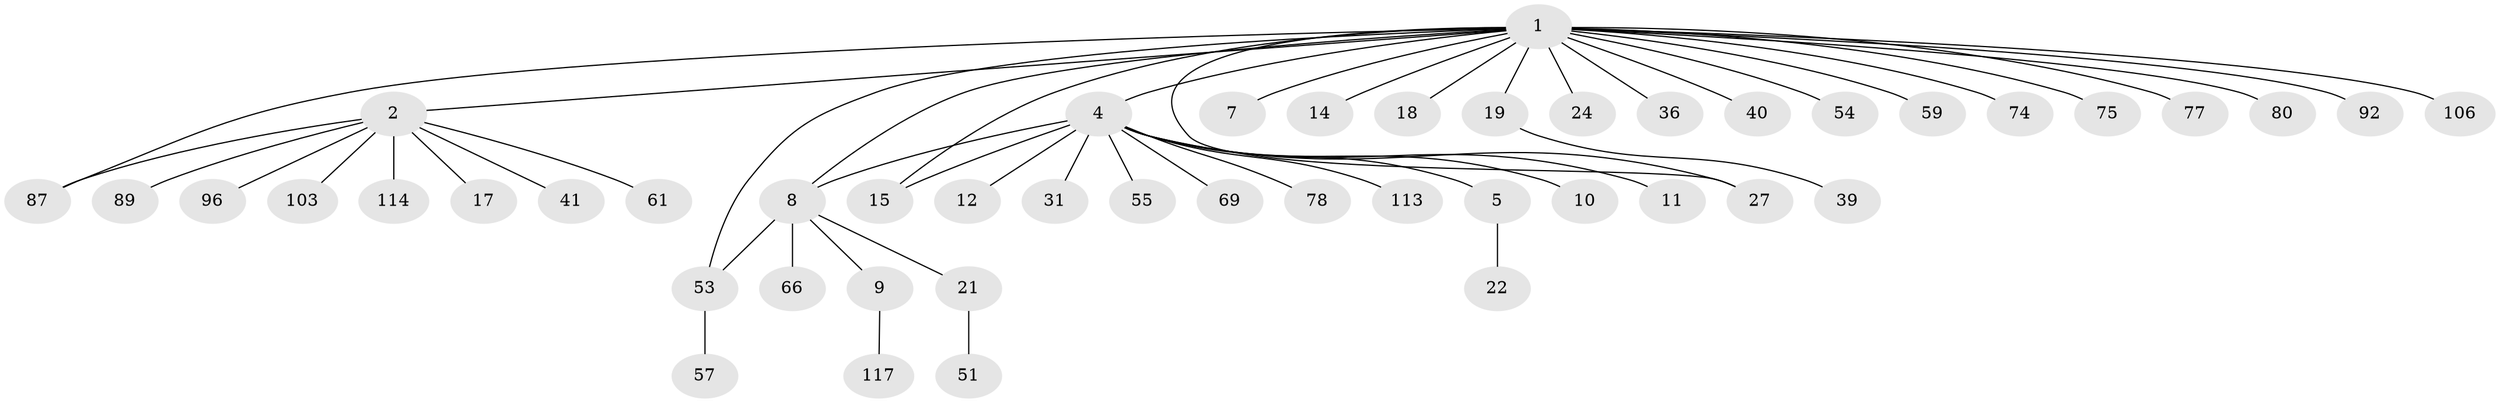 // original degree distribution, {13: 0.00847457627118644, 10: 0.00847457627118644, 11: 0.00847457627118644, 14: 0.01694915254237288, 2: 0.1694915254237288, 3: 0.09322033898305085, 1: 0.635593220338983, 5: 0.025423728813559324, 4: 0.01694915254237288, 7: 0.00847457627118644, 6: 0.00847457627118644}
// Generated by graph-tools (version 1.1) at 2025/18/03/04/25 18:18:17]
// undirected, 47 vertices, 51 edges
graph export_dot {
graph [start="1"]
  node [color=gray90,style=filled];
  1 [super="+3"];
  2 [super="+37"];
  4 [super="+6"];
  5;
  7 [super="+63"];
  8 [super="+45+48+82+107+91+97+71+13+32+23+16"];
  9;
  10 [super="+29"];
  11 [super="+44+62"];
  12;
  14;
  15 [super="+68+20"];
  17 [super="+84+85+95+28+38"];
  18;
  19 [super="+30"];
  21 [super="+26"];
  22;
  24;
  27;
  31;
  36;
  39;
  40;
  41 [super="+98"];
  51;
  53 [super="+116"];
  54;
  55 [super="+56"];
  57;
  59;
  61;
  66;
  69;
  74;
  75;
  77;
  78;
  80;
  87 [super="+115"];
  89;
  92;
  96;
  103;
  106;
  113;
  114;
  117;
  1 -- 2;
  1 -- 4;
  1 -- 7;
  1 -- 14;
  1 -- 15;
  1 -- 19;
  1 -- 36;
  1 -- 53;
  1 -- 59;
  1 -- 74;
  1 -- 75;
  1 -- 40;
  1 -- 106;
  1 -- 77;
  1 -- 80;
  1 -- 18;
  1 -- 54;
  1 -- 87;
  1 -- 24;
  1 -- 27;
  1 -- 92;
  1 -- 8;
  2 -- 17;
  2 -- 41;
  2 -- 61;
  2 -- 89;
  2 -- 96;
  2 -- 103;
  2 -- 114;
  2 -- 87;
  4 -- 5;
  4 -- 8 [weight=2];
  4 -- 11;
  4 -- 12;
  4 -- 15;
  4 -- 27;
  4 -- 31;
  4 -- 55;
  4 -- 69;
  4 -- 78;
  4 -- 113;
  4 -- 10;
  5 -- 22;
  8 -- 9;
  8 -- 53;
  8 -- 66;
  8 -- 21;
  9 -- 117;
  19 -- 39;
  21 -- 51;
  53 -- 57;
}
